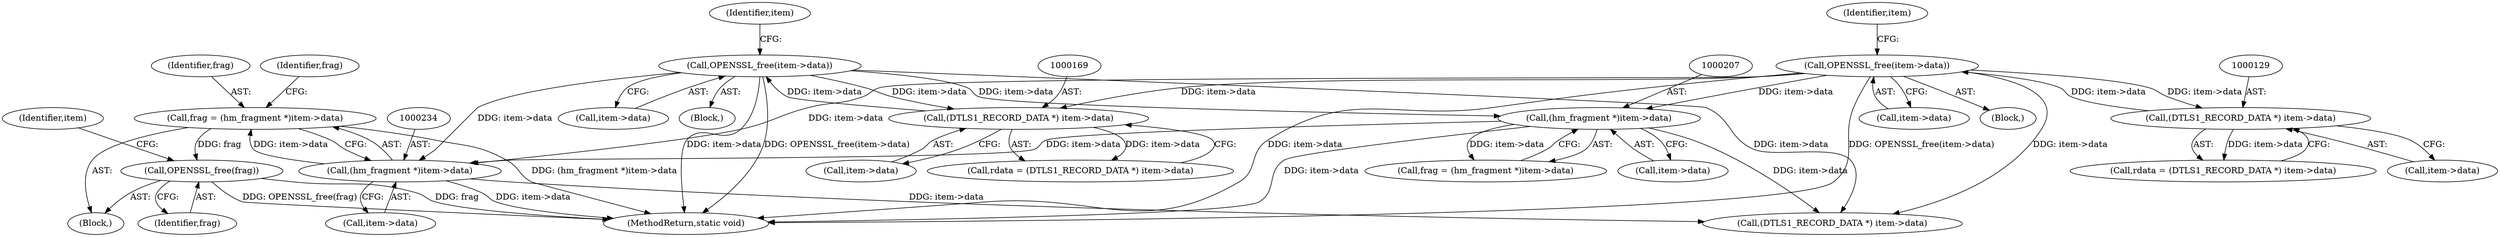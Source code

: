 digraph "0_openssl_470990fee0182566d439ef7e82d1abf18b7085d7@API" {
"1000242" [label="(Call,OPENSSL_free(frag))"];
"1000231" [label="(Call,frag = (hm_fragment *)item->data)"];
"1000233" [label="(Call,(hm_fragment *)item->data)"];
"1000186" [label="(Call,OPENSSL_free(item->data))"];
"1000168" [label="(Call,(DTLS1_RECORD_DATA *) item->data)"];
"1000146" [label="(Call,OPENSSL_free(item->data))"];
"1000128" [label="(Call,(DTLS1_RECORD_DATA *) item->data)"];
"1000206" [label="(Call,(hm_fragment *)item->data)"];
"1000128" [label="(Call,(DTLS1_RECORD_DATA *) item->data)"];
"1000208" [label="(Call,item->data)"];
"1000170" [label="(Call,item->data)"];
"1000166" [label="(Call,rdata = (DTLS1_RECORD_DATA *) item->data)"];
"1000232" [label="(Identifier,frag)"];
"1000151" [label="(Identifier,item)"];
"1000147" [label="(Call,item->data)"];
"1000130" [label="(Call,item->data)"];
"1000233" [label="(Call,(hm_fragment *)item->data)"];
"1000235" [label="(Call,item->data)"];
"1000187" [label="(Call,item->data)"];
"1000126" [label="(Call,rdata = (DTLS1_RECORD_DATA *) item->data)"];
"1000191" [label="(Identifier,item)"];
"1000231" [label="(Call,frag = (hm_fragment *)item->data)"];
"1000204" [label="(Call,frag = (hm_fragment *)item->data)"];
"1000165" [label="(Block,)"];
"1000240" [label="(Identifier,frag)"];
"1000230" [label="(Block,)"];
"1000262" [label="(Call,(DTLS1_RECORD_DATA *) item->data)"];
"1000245" [label="(Identifier,item)"];
"1000242" [label="(Call,OPENSSL_free(frag))"];
"1000146" [label="(Call,OPENSSL_free(item->data))"];
"1000243" [label="(Identifier,frag)"];
"1000125" [label="(Block,)"];
"1000206" [label="(Call,(hm_fragment *)item->data)"];
"1000168" [label="(Call,(DTLS1_RECORD_DATA *) item->data)"];
"1000286" [label="(MethodReturn,static void)"];
"1000186" [label="(Call,OPENSSL_free(item->data))"];
"1000242" -> "1000230"  [label="AST: "];
"1000242" -> "1000243"  [label="CFG: "];
"1000243" -> "1000242"  [label="AST: "];
"1000245" -> "1000242"  [label="CFG: "];
"1000242" -> "1000286"  [label="DDG: OPENSSL_free(frag)"];
"1000242" -> "1000286"  [label="DDG: frag"];
"1000231" -> "1000242"  [label="DDG: frag"];
"1000231" -> "1000230"  [label="AST: "];
"1000231" -> "1000233"  [label="CFG: "];
"1000232" -> "1000231"  [label="AST: "];
"1000233" -> "1000231"  [label="AST: "];
"1000240" -> "1000231"  [label="CFG: "];
"1000231" -> "1000286"  [label="DDG: (hm_fragment *)item->data"];
"1000233" -> "1000231"  [label="DDG: item->data"];
"1000233" -> "1000235"  [label="CFG: "];
"1000234" -> "1000233"  [label="AST: "];
"1000235" -> "1000233"  [label="AST: "];
"1000233" -> "1000286"  [label="DDG: item->data"];
"1000186" -> "1000233"  [label="DDG: item->data"];
"1000206" -> "1000233"  [label="DDG: item->data"];
"1000146" -> "1000233"  [label="DDG: item->data"];
"1000233" -> "1000262"  [label="DDG: item->data"];
"1000186" -> "1000165"  [label="AST: "];
"1000186" -> "1000187"  [label="CFG: "];
"1000187" -> "1000186"  [label="AST: "];
"1000191" -> "1000186"  [label="CFG: "];
"1000186" -> "1000286"  [label="DDG: item->data"];
"1000186" -> "1000286"  [label="DDG: OPENSSL_free(item->data)"];
"1000186" -> "1000168"  [label="DDG: item->data"];
"1000168" -> "1000186"  [label="DDG: item->data"];
"1000186" -> "1000206"  [label="DDG: item->data"];
"1000186" -> "1000262"  [label="DDG: item->data"];
"1000168" -> "1000166"  [label="AST: "];
"1000168" -> "1000170"  [label="CFG: "];
"1000169" -> "1000168"  [label="AST: "];
"1000170" -> "1000168"  [label="AST: "];
"1000166" -> "1000168"  [label="CFG: "];
"1000168" -> "1000166"  [label="DDG: item->data"];
"1000146" -> "1000168"  [label="DDG: item->data"];
"1000146" -> "1000125"  [label="AST: "];
"1000146" -> "1000147"  [label="CFG: "];
"1000147" -> "1000146"  [label="AST: "];
"1000151" -> "1000146"  [label="CFG: "];
"1000146" -> "1000286"  [label="DDG: OPENSSL_free(item->data)"];
"1000146" -> "1000286"  [label="DDG: item->data"];
"1000146" -> "1000128"  [label="DDG: item->data"];
"1000128" -> "1000146"  [label="DDG: item->data"];
"1000146" -> "1000206"  [label="DDG: item->data"];
"1000146" -> "1000262"  [label="DDG: item->data"];
"1000128" -> "1000126"  [label="AST: "];
"1000128" -> "1000130"  [label="CFG: "];
"1000129" -> "1000128"  [label="AST: "];
"1000130" -> "1000128"  [label="AST: "];
"1000126" -> "1000128"  [label="CFG: "];
"1000128" -> "1000126"  [label="DDG: item->data"];
"1000206" -> "1000204"  [label="AST: "];
"1000206" -> "1000208"  [label="CFG: "];
"1000207" -> "1000206"  [label="AST: "];
"1000208" -> "1000206"  [label="AST: "];
"1000204" -> "1000206"  [label="CFG: "];
"1000206" -> "1000286"  [label="DDG: item->data"];
"1000206" -> "1000204"  [label="DDG: item->data"];
"1000206" -> "1000262"  [label="DDG: item->data"];
}
